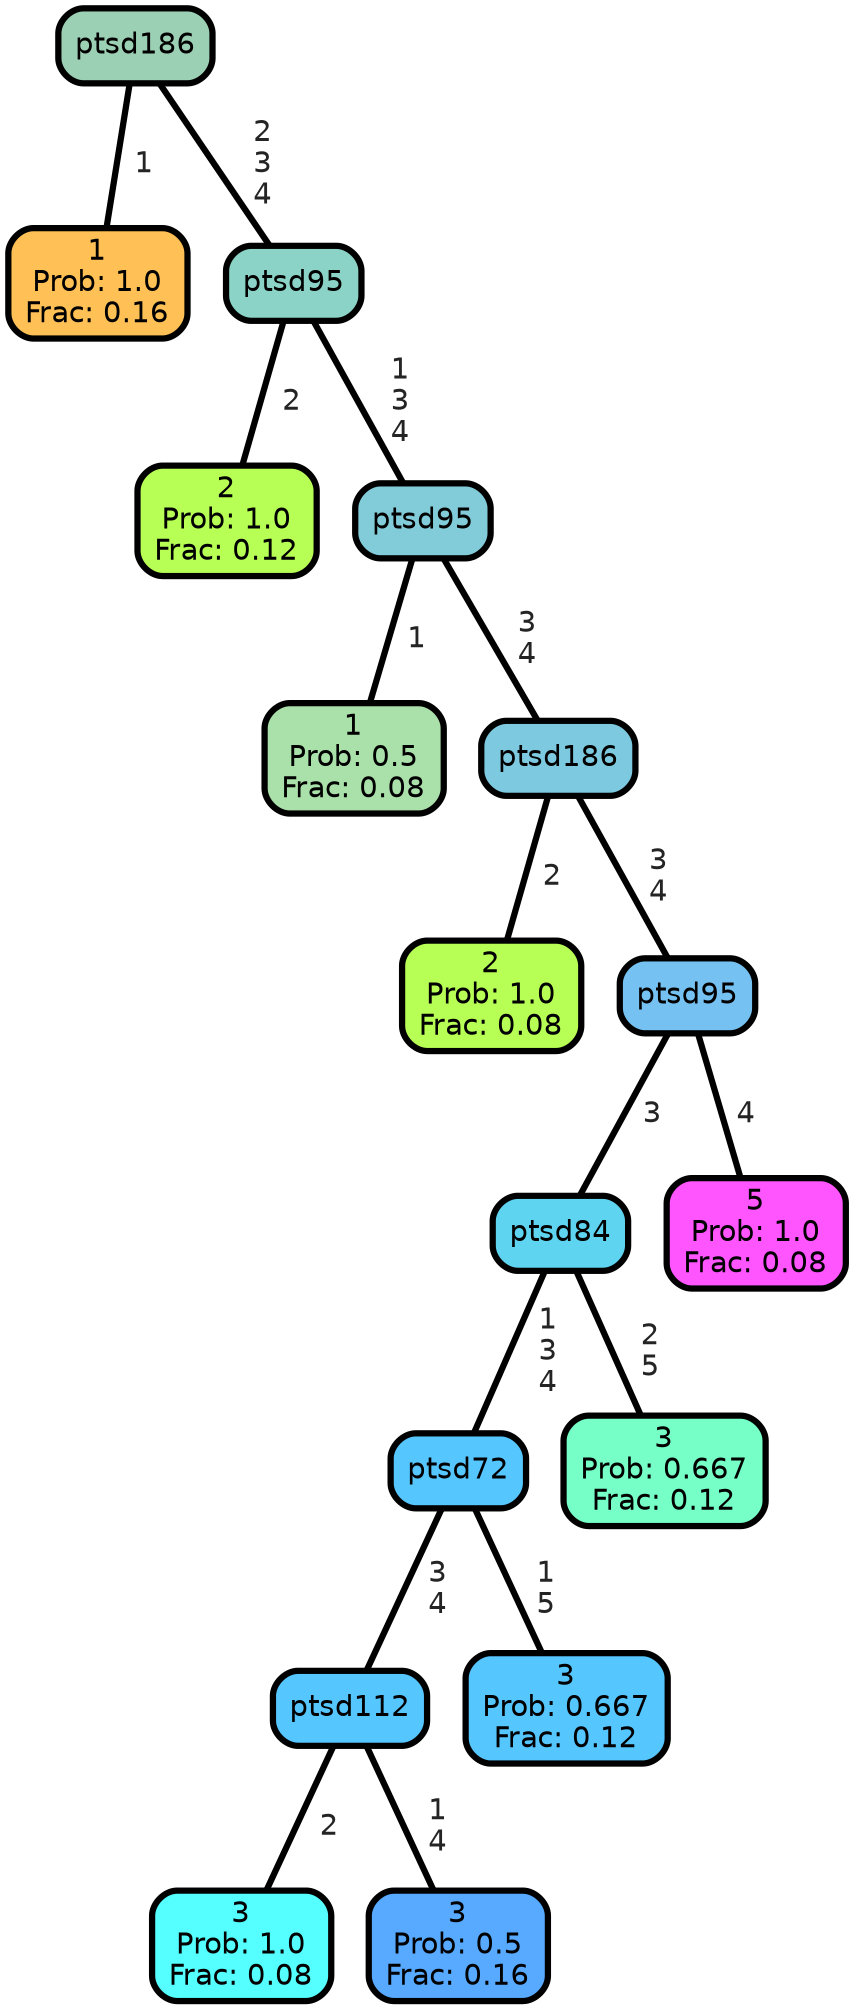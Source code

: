 graph Tree {
node [shape=box, style="filled, rounded",color="black",penwidth="3",fontcolor="black",                 fontname=helvetica] ;
graph [ranksep="0 equally", splines=straight,                 bgcolor=transparent, dpi=200] ;
edge [fontname=helvetica, fontweight=bold,fontcolor=grey14,color=black] ;
0 [label="1
Prob: 1.0
Frac: 0.16", fillcolor="#ffc155"] ;
1 [label="ptsd186", fillcolor="#9cd0b4"] ;
2 [label="2
Prob: 1.0
Frac: 0.12", fillcolor="#b8ff55"] ;
3 [label="ptsd95", fillcolor="#8ad3c6"] ;
4 [label="1
Prob: 0.5
Frac: 0.08", fillcolor="#aae0aa"] ;
5 [label="ptsd95", fillcolor="#82ccd9"] ;
6 [label="2
Prob: 1.0
Frac: 0.08", fillcolor="#b8ff55"] ;
7 [label="ptsd186", fillcolor="#7dc9df"] ;
8 [label="3
Prob: 1.0
Frac: 0.08", fillcolor="#55ffff"] ;
9 [label="ptsd112", fillcolor="#56c6ff"] ;
10 [label="3
Prob: 0.5
Frac: 0.16", fillcolor="#57aaff"] ;
11 [label="ptsd72", fillcolor="#56c6ff"] ;
12 [label="3
Prob: 0.667
Frac: 0.12", fillcolor="#56c6ff"] ;
13 [label="ptsd84", fillcolor="#5ed4f0"] ;
14 [label="3
Prob: 0.667
Frac: 0.12", fillcolor="#76ffc6"] ;
15 [label="ptsd95", fillcolor="#75c2f2"] ;
16 [label="5
Prob: 1.0
Frac: 0.08", fillcolor="#ff55ff"] ;
1 -- 0 [label=" 1",penwidth=3] ;
1 -- 3 [label=" 2\n 3\n 4",penwidth=3] ;
3 -- 2 [label=" 2",penwidth=3] ;
3 -- 5 [label=" 1\n 3\n 4",penwidth=3] ;
5 -- 4 [label=" 1",penwidth=3] ;
5 -- 7 [label=" 3\n 4",penwidth=3] ;
7 -- 6 [label=" 2",penwidth=3] ;
7 -- 15 [label=" 3\n 4",penwidth=3] ;
9 -- 8 [label=" 2",penwidth=3] ;
9 -- 10 [label=" 1\n 4",penwidth=3] ;
11 -- 9 [label=" 3\n 4",penwidth=3] ;
11 -- 12 [label=" 1\n 5",penwidth=3] ;
13 -- 11 [label=" 1\n 3\n 4",penwidth=3] ;
13 -- 14 [label=" 2\n 5",penwidth=3] ;
15 -- 13 [label=" 3",penwidth=3] ;
15 -- 16 [label=" 4",penwidth=3] ;
{rank = same;}}